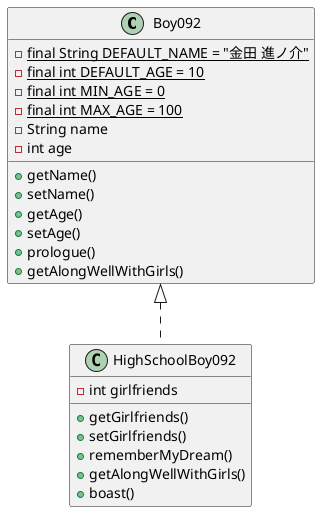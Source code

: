 @startuml
class Boy092 {
    -{static} final String DEFAULT_NAME = "金田 進ノ介"
    -{static} final int DEFAULT_AGE = 10
    -{static} final int MIN_AGE = 0
    -{static} final int MAX_AGE = 100
    -String name
    -int age
    +getName()
    +setName()
    +getAge()
    +setAge()
    +prologue()
    +getAlongWellWithGirls()
}
class HighSchoolBoy092 {
    -int girlfriends
    +getGirlfriends()
    +setGirlfriends()
    +rememberMyDream()
    +getAlongWellWithGirls()
    +boast()
}
Boy092 <|.. HighSchoolBoy092
@enduml
